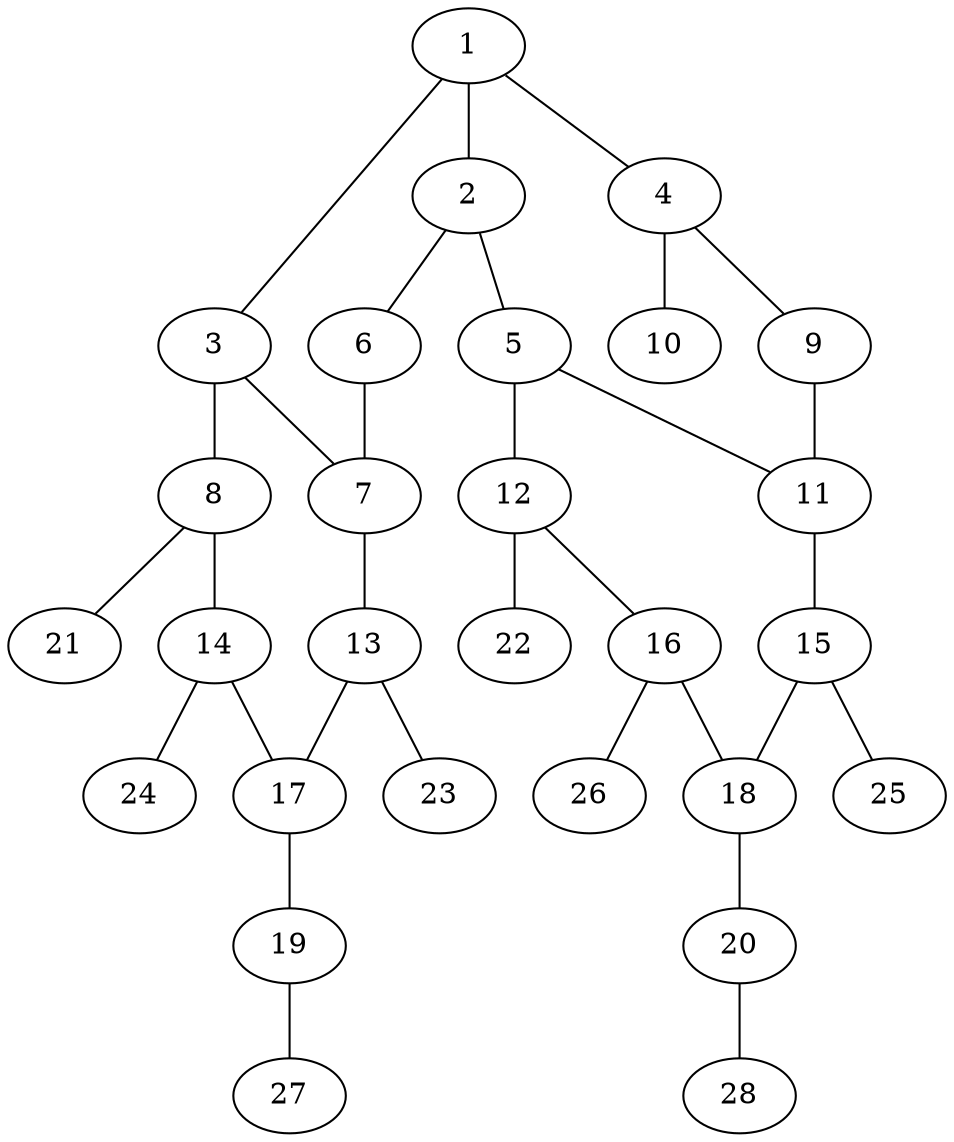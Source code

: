 graph molecule_199 {
	1	 [chem=C];
	2	 [chem=C];
	1 -- 2	 [valence=2];
	3	 [chem=C];
	1 -- 3	 [valence=1];
	4	 [chem=C];
	1 -- 4	 [valence=1];
	5	 [chem=C];
	2 -- 5	 [valence=1];
	6	 [chem=O];
	2 -- 6	 [valence=1];
	7	 [chem=C];
	3 -- 7	 [valence=1];
	8	 [chem=C];
	3 -- 8	 [valence=2];
	9	 [chem=O];
	4 -- 9	 [valence=1];
	10	 [chem=O];
	4 -- 10	 [valence=2];
	11	 [chem=C];
	5 -- 11	 [valence=2];
	12	 [chem=C];
	5 -- 12	 [valence=1];
	6 -- 7	 [valence=1];
	13	 [chem=C];
	7 -- 13	 [valence=2];
	14	 [chem=C];
	8 -- 14	 [valence=1];
	21	 [chem=H];
	8 -- 21	 [valence=1];
	9 -- 11	 [valence=1];
	15	 [chem=C];
	11 -- 15	 [valence=1];
	16	 [chem=C];
	12 -- 16	 [valence=2];
	22	 [chem=H];
	12 -- 22	 [valence=1];
	17	 [chem=C];
	13 -- 17	 [valence=1];
	23	 [chem=H];
	13 -- 23	 [valence=1];
	14 -- 17	 [valence=2];
	24	 [chem=H];
	14 -- 24	 [valence=1];
	18	 [chem=C];
	15 -- 18	 [valence=2];
	25	 [chem=H];
	15 -- 25	 [valence=1];
	16 -- 18	 [valence=1];
	26	 [chem=H];
	16 -- 26	 [valence=1];
	19	 [chem=O];
	17 -- 19	 [valence=1];
	20	 [chem=O];
	18 -- 20	 [valence=1];
	27	 [chem=H];
	19 -- 27	 [valence=1];
	28	 [chem=H];
	20 -- 28	 [valence=1];
}

